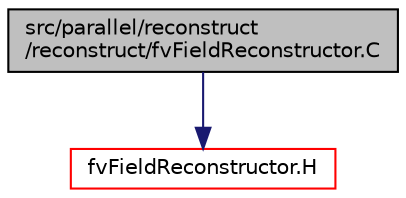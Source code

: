 digraph "src/parallel/reconstruct/reconstruct/fvFieldReconstructor.C"
{
  bgcolor="transparent";
  edge [fontname="Helvetica",fontsize="10",labelfontname="Helvetica",labelfontsize="10"];
  node [fontname="Helvetica",fontsize="10",shape=record];
  Node0 [label="src/parallel/reconstruct\l/reconstruct/fvFieldReconstructor.C",height=0.2,width=0.4,color="black", fillcolor="grey75", style="filled", fontcolor="black"];
  Node0 -> Node1 [color="midnightblue",fontsize="10",style="solid",fontname="Helvetica"];
  Node1 [label="fvFieldReconstructor.H",height=0.2,width=0.4,color="red",URL="$a13958.html"];
}
